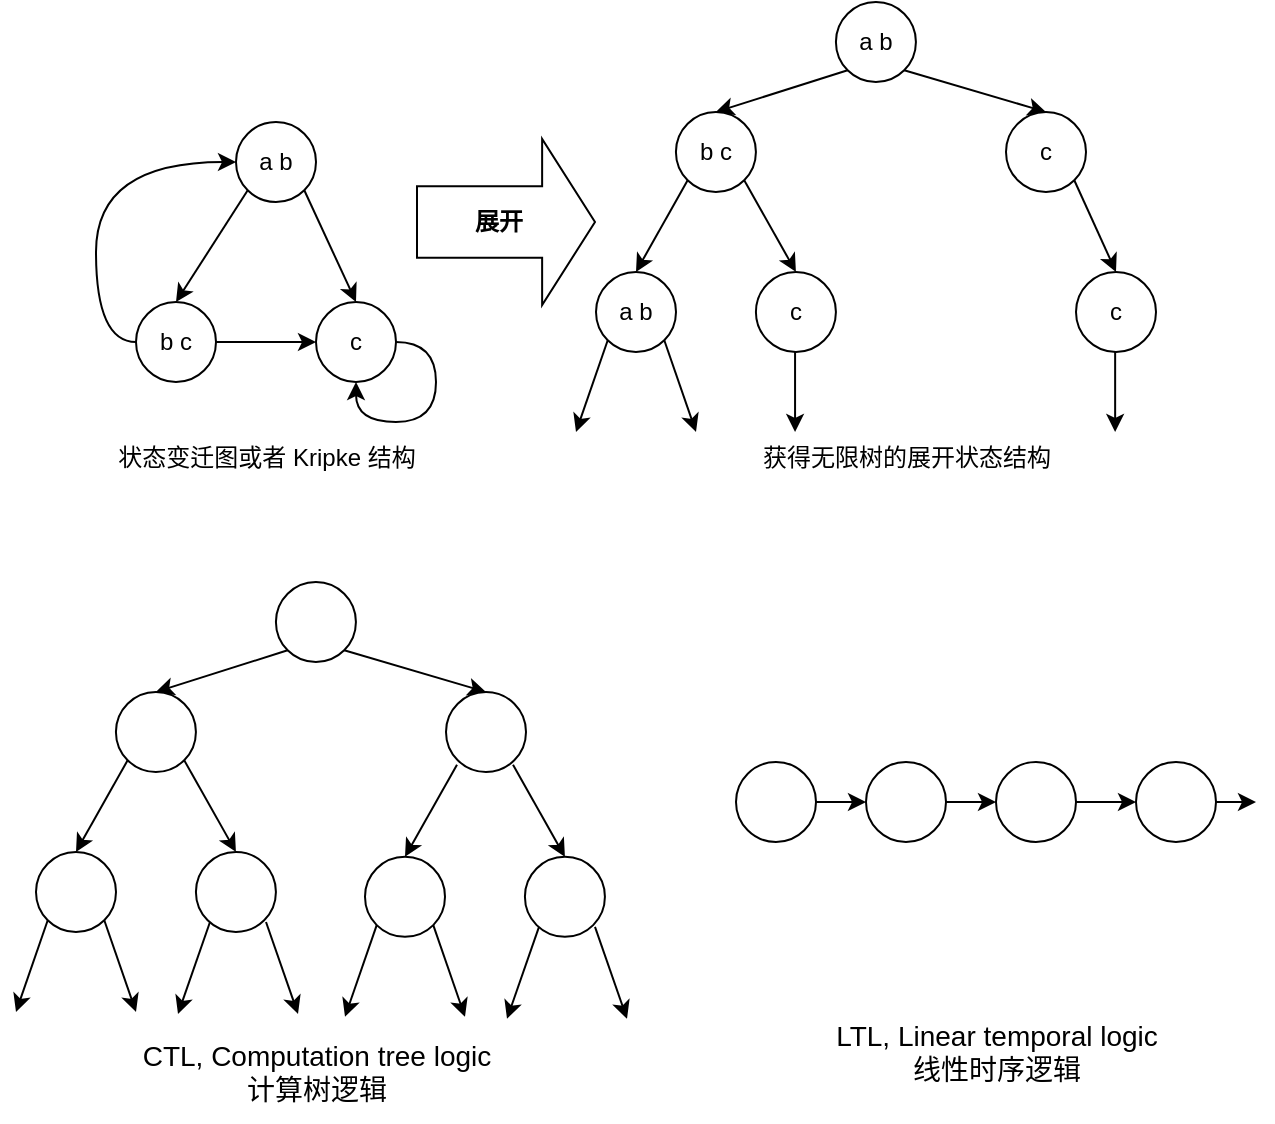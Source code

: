 <mxfile version="24.7.17">
  <diagram name="第 1 页" id="Rr9YAMI6GbGs-H6D3h7q">
    <mxGraphModel dx="1115" dy="981" grid="1" gridSize="10" guides="1" tooltips="1" connect="1" arrows="1" fold="1" page="1" pageScale="1" pageWidth="1169" pageHeight="827" math="0" shadow="0">
      <root>
        <mxCell id="0" />
        <mxCell id="1" parent="0" />
        <mxCell id="3GWAoq8d96hE1Gjhv0C6-4" style="rounded=0;orthogonalLoop=1;jettySize=auto;html=1;exitX=0;exitY=1;exitDx=0;exitDy=0;entryX=0.5;entryY=0;entryDx=0;entryDy=0;" edge="1" parent="1" source="3GWAoq8d96hE1Gjhv0C6-1" target="3GWAoq8d96hE1Gjhv0C6-2">
          <mxGeometry relative="1" as="geometry" />
        </mxCell>
        <mxCell id="3GWAoq8d96hE1Gjhv0C6-5" style="rounded=0;orthogonalLoop=1;jettySize=auto;html=1;exitX=1;exitY=1;exitDx=0;exitDy=0;entryX=0.5;entryY=0;entryDx=0;entryDy=0;" edge="1" parent="1" source="3GWAoq8d96hE1Gjhv0C6-1" target="3GWAoq8d96hE1Gjhv0C6-3">
          <mxGeometry relative="1" as="geometry" />
        </mxCell>
        <mxCell id="3GWAoq8d96hE1Gjhv0C6-1" value="a b" style="ellipse;whiteSpace=wrap;html=1;aspect=fixed;" vertex="1" parent="1">
          <mxGeometry x="180" y="120" width="40" height="40" as="geometry" />
        </mxCell>
        <mxCell id="3GWAoq8d96hE1Gjhv0C6-6" style="edgeStyle=orthogonalEdgeStyle;rounded=0;orthogonalLoop=1;jettySize=auto;html=1;exitX=1;exitY=0.5;exitDx=0;exitDy=0;entryX=0;entryY=0.5;entryDx=0;entryDy=0;" edge="1" parent="1" source="3GWAoq8d96hE1Gjhv0C6-2" target="3GWAoq8d96hE1Gjhv0C6-3">
          <mxGeometry relative="1" as="geometry" />
        </mxCell>
        <mxCell id="3GWAoq8d96hE1Gjhv0C6-7" style="edgeStyle=orthogonalEdgeStyle;rounded=0;orthogonalLoop=1;jettySize=auto;html=1;exitX=0;exitY=0.5;exitDx=0;exitDy=0;entryX=0;entryY=0.5;entryDx=0;entryDy=0;curved=1;" edge="1" parent="1" source="3GWAoq8d96hE1Gjhv0C6-2" target="3GWAoq8d96hE1Gjhv0C6-1">
          <mxGeometry relative="1" as="geometry" />
        </mxCell>
        <mxCell id="3GWAoq8d96hE1Gjhv0C6-2" value="b c" style="ellipse;whiteSpace=wrap;html=1;aspect=fixed;" vertex="1" parent="1">
          <mxGeometry x="130" y="210" width="40" height="40" as="geometry" />
        </mxCell>
        <mxCell id="3GWAoq8d96hE1Gjhv0C6-3" value="c" style="ellipse;whiteSpace=wrap;html=1;aspect=fixed;" vertex="1" parent="1">
          <mxGeometry x="220" y="210" width="40" height="40" as="geometry" />
        </mxCell>
        <mxCell id="3GWAoq8d96hE1Gjhv0C6-8" style="edgeStyle=orthogonalEdgeStyle;rounded=0;orthogonalLoop=1;jettySize=auto;html=1;exitX=1;exitY=0.5;exitDx=0;exitDy=0;entryX=0.5;entryY=1;entryDx=0;entryDy=0;curved=1;" edge="1" parent="1" source="3GWAoq8d96hE1Gjhv0C6-3" target="3GWAoq8d96hE1Gjhv0C6-3">
          <mxGeometry relative="1" as="geometry">
            <Array as="points">
              <mxPoint x="280" y="230" />
              <mxPoint x="280" y="270" />
              <mxPoint x="240" y="270" />
            </Array>
          </mxGeometry>
        </mxCell>
        <mxCell id="3GWAoq8d96hE1Gjhv0C6-9" value="状态变迁图或者 Kripke 结构" style="text;html=1;align=center;verticalAlign=middle;resizable=0;points=[];autosize=1;strokeColor=none;fillColor=none;" vertex="1" parent="1">
          <mxGeometry x="110" y="272.98" width="170" height="30" as="geometry" />
        </mxCell>
        <mxCell id="3GWAoq8d96hE1Gjhv0C6-10" style="rounded=0;orthogonalLoop=1;jettySize=auto;html=1;exitX=0;exitY=1;exitDx=0;exitDy=0;entryX=0.5;entryY=0;entryDx=0;entryDy=0;" edge="1" source="3GWAoq8d96hE1Gjhv0C6-12" target="3GWAoq8d96hE1Gjhv0C6-15" parent="1">
          <mxGeometry relative="1" as="geometry" />
        </mxCell>
        <mxCell id="3GWAoq8d96hE1Gjhv0C6-11" style="rounded=0;orthogonalLoop=1;jettySize=auto;html=1;exitX=1;exitY=1;exitDx=0;exitDy=0;entryX=0.5;entryY=0;entryDx=0;entryDy=0;" edge="1" source="3GWAoq8d96hE1Gjhv0C6-12" target="3GWAoq8d96hE1Gjhv0C6-16" parent="1">
          <mxGeometry relative="1" as="geometry" />
        </mxCell>
        <mxCell id="3GWAoq8d96hE1Gjhv0C6-12" value="a b" style="ellipse;whiteSpace=wrap;html=1;aspect=fixed;" vertex="1" parent="1">
          <mxGeometry x="479.96" y="60.0" width="40" height="40" as="geometry" />
        </mxCell>
        <mxCell id="3GWAoq8d96hE1Gjhv0C6-15" value="b c" style="ellipse;whiteSpace=wrap;html=1;aspect=fixed;" vertex="1" parent="1">
          <mxGeometry x="399.96" y="114.98" width="40" height="40" as="geometry" />
        </mxCell>
        <mxCell id="3GWAoq8d96hE1Gjhv0C6-16" value="c" style="ellipse;whiteSpace=wrap;html=1;aspect=fixed;" vertex="1" parent="1">
          <mxGeometry x="565" y="114.98" width="40" height="40" as="geometry" />
        </mxCell>
        <mxCell id="3GWAoq8d96hE1Gjhv0C6-18" value="a b" style="ellipse;whiteSpace=wrap;html=1;aspect=fixed;" vertex="1" parent="1">
          <mxGeometry x="360" y="194.98" width="40" height="40" as="geometry" />
        </mxCell>
        <mxCell id="3GWAoq8d96hE1Gjhv0C6-19" value="c" style="ellipse;whiteSpace=wrap;html=1;aspect=fixed;" vertex="1" parent="1">
          <mxGeometry x="439.96" y="194.98" width="40" height="40" as="geometry" />
        </mxCell>
        <mxCell id="3GWAoq8d96hE1Gjhv0C6-20" style="rounded=0;orthogonalLoop=1;jettySize=auto;html=1;exitX=0;exitY=1;exitDx=0;exitDy=0;entryX=0.5;entryY=0;entryDx=0;entryDy=0;" edge="1" parent="1" source="3GWAoq8d96hE1Gjhv0C6-15" target="3GWAoq8d96hE1Gjhv0C6-18">
          <mxGeometry relative="1" as="geometry">
            <mxPoint x="453.07" y="173.98" as="sourcePoint" />
            <mxPoint x="387.07" y="194.98" as="targetPoint" />
          </mxGeometry>
        </mxCell>
        <mxCell id="3GWAoq8d96hE1Gjhv0C6-22" style="rounded=0;orthogonalLoop=1;jettySize=auto;html=1;exitX=1;exitY=1;exitDx=0;exitDy=0;entryX=0.5;entryY=0;entryDx=0;entryDy=0;" edge="1" parent="1" source="3GWAoq8d96hE1Gjhv0C6-15" target="3GWAoq8d96hE1Gjhv0C6-19">
          <mxGeometry relative="1" as="geometry">
            <mxPoint x="429.9" y="154.82" as="sourcePoint" />
            <mxPoint x="500.9" y="175.82" as="targetPoint" />
          </mxGeometry>
        </mxCell>
        <mxCell id="3GWAoq8d96hE1Gjhv0C6-23" value="c" style="ellipse;whiteSpace=wrap;html=1;aspect=fixed;" vertex="1" parent="1">
          <mxGeometry x="600" y="194.98" width="40" height="40" as="geometry" />
        </mxCell>
        <mxCell id="3GWAoq8d96hE1Gjhv0C6-25" style="rounded=0;orthogonalLoop=1;jettySize=auto;html=1;exitX=1;exitY=1;exitDx=0;exitDy=0;entryX=0.5;entryY=0;entryDx=0;entryDy=0;" edge="1" parent="1" source="3GWAoq8d96hE1Gjhv0C6-16" target="3GWAoq8d96hE1Gjhv0C6-23">
          <mxGeometry relative="1" as="geometry">
            <mxPoint x="584.9" y="154.84" as="sourcePoint" />
            <mxPoint x="610.9" y="200.84" as="targetPoint" />
          </mxGeometry>
        </mxCell>
        <mxCell id="3GWAoq8d96hE1Gjhv0C6-26" style="rounded=0;orthogonalLoop=1;jettySize=auto;html=1;exitX=0;exitY=1;exitDx=0;exitDy=0;" edge="1" parent="1" source="3GWAoq8d96hE1Gjhv0C6-18">
          <mxGeometry relative="1" as="geometry">
            <mxPoint x="376" y="234.84" as="sourcePoint" />
            <mxPoint x="350" y="274.98" as="targetPoint" />
          </mxGeometry>
        </mxCell>
        <mxCell id="3GWAoq8d96hE1Gjhv0C6-27" style="rounded=0;orthogonalLoop=1;jettySize=auto;html=1;exitX=0.5;exitY=1;exitDx=0;exitDy=0;" edge="1" parent="1">
          <mxGeometry relative="1" as="geometry">
            <mxPoint x="459.53" y="234.98" as="sourcePoint" />
            <mxPoint x="459.53" y="274.98" as="targetPoint" />
          </mxGeometry>
        </mxCell>
        <mxCell id="3GWAoq8d96hE1Gjhv0C6-28" style="rounded=0;orthogonalLoop=1;jettySize=auto;html=1;exitX=0.5;exitY=1;exitDx=0;exitDy=0;" edge="1" parent="1">
          <mxGeometry relative="1" as="geometry">
            <mxPoint x="619.57" y="234.98" as="sourcePoint" />
            <mxPoint x="619.57" y="274.98" as="targetPoint" />
          </mxGeometry>
        </mxCell>
        <mxCell id="3GWAoq8d96hE1Gjhv0C6-29" style="rounded=0;orthogonalLoop=1;jettySize=auto;html=1;exitX=1;exitY=1;exitDx=0;exitDy=0;" edge="1" parent="1" source="3GWAoq8d96hE1Gjhv0C6-18">
          <mxGeometry relative="1" as="geometry">
            <mxPoint x="400.1" y="234.84" as="sourcePoint" />
            <mxPoint x="410" y="274.98" as="targetPoint" />
          </mxGeometry>
        </mxCell>
        <mxCell id="3GWAoq8d96hE1Gjhv0C6-30" value="获得无限树的展开状态结构" style="text;html=1;align=center;verticalAlign=middle;resizable=0;points=[];autosize=1;strokeColor=none;fillColor=none;" vertex="1" parent="1">
          <mxGeometry x="430" y="272.98" width="170" height="30" as="geometry" />
        </mxCell>
        <mxCell id="3GWAoq8d96hE1Gjhv0C6-31" value="" style="shape=flexArrow;endArrow=classic;html=1;rounded=0;width=35.652;endSize=8.478;endWidth=46.389;" edge="1" parent="1">
          <mxGeometry width="50" height="50" relative="1" as="geometry">
            <mxPoint x="270" y="170" as="sourcePoint" />
            <mxPoint x="360" y="170" as="targetPoint" />
          </mxGeometry>
        </mxCell>
        <mxCell id="3GWAoq8d96hE1Gjhv0C6-32" value="&lt;b style=&quot;font-size: 12px;&quot;&gt;&amp;nbsp; &amp;nbsp; &amp;nbsp; &amp;nbsp; &amp;nbsp; &amp;nbsp; &amp;nbsp; &amp;nbsp;展开&lt;/b&gt;" style="edgeLabel;html=1;align=center;verticalAlign=middle;resizable=0;points=[];fontSize=12;labelBackgroundColor=none;" vertex="1" connectable="0" parent="3GWAoq8d96hE1Gjhv0C6-31">
          <mxGeometry x="-0.647" relative="1" as="geometry">
            <mxPoint as="offset" />
          </mxGeometry>
        </mxCell>
        <mxCell id="3GWAoq8d96hE1Gjhv0C6-41" style="rounded=0;orthogonalLoop=1;jettySize=auto;html=1;exitX=0;exitY=1;exitDx=0;exitDy=0;entryX=0.5;entryY=0;entryDx=0;entryDy=0;" edge="1" source="3GWAoq8d96hE1Gjhv0C6-43" target="3GWAoq8d96hE1Gjhv0C6-44" parent="1">
          <mxGeometry relative="1" as="geometry" />
        </mxCell>
        <mxCell id="3GWAoq8d96hE1Gjhv0C6-42" style="rounded=0;orthogonalLoop=1;jettySize=auto;html=1;exitX=1;exitY=1;exitDx=0;exitDy=0;entryX=0.5;entryY=0;entryDx=0;entryDy=0;" edge="1" source="3GWAoq8d96hE1Gjhv0C6-43" target="3GWAoq8d96hE1Gjhv0C6-45" parent="1">
          <mxGeometry relative="1" as="geometry" />
        </mxCell>
        <mxCell id="3GWAoq8d96hE1Gjhv0C6-43" value="" style="ellipse;whiteSpace=wrap;html=1;aspect=fixed;" vertex="1" parent="1">
          <mxGeometry x="199.96" y="350" width="40" height="40" as="geometry" />
        </mxCell>
        <mxCell id="3GWAoq8d96hE1Gjhv0C6-44" value="" style="ellipse;whiteSpace=wrap;html=1;aspect=fixed;" vertex="1" parent="1">
          <mxGeometry x="119.96" y="404.98" width="40" height="40" as="geometry" />
        </mxCell>
        <mxCell id="3GWAoq8d96hE1Gjhv0C6-45" value="" style="ellipse;whiteSpace=wrap;html=1;aspect=fixed;" vertex="1" parent="1">
          <mxGeometry x="285" y="404.98" width="40" height="40" as="geometry" />
        </mxCell>
        <mxCell id="3GWAoq8d96hE1Gjhv0C6-46" value="" style="ellipse;whiteSpace=wrap;html=1;aspect=fixed;" vertex="1" parent="1">
          <mxGeometry x="80" y="484.98" width="40" height="40" as="geometry" />
        </mxCell>
        <mxCell id="3GWAoq8d96hE1Gjhv0C6-47" value="" style="ellipse;whiteSpace=wrap;html=1;aspect=fixed;" vertex="1" parent="1">
          <mxGeometry x="159.96" y="484.98" width="40" height="40" as="geometry" />
        </mxCell>
        <mxCell id="3GWAoq8d96hE1Gjhv0C6-48" style="rounded=0;orthogonalLoop=1;jettySize=auto;html=1;exitX=0;exitY=1;exitDx=0;exitDy=0;entryX=0.5;entryY=0;entryDx=0;entryDy=0;" edge="1" source="3GWAoq8d96hE1Gjhv0C6-44" target="3GWAoq8d96hE1Gjhv0C6-46" parent="1">
          <mxGeometry relative="1" as="geometry">
            <mxPoint x="173.07" y="463.98" as="sourcePoint" />
            <mxPoint x="107.07" y="484.98" as="targetPoint" />
          </mxGeometry>
        </mxCell>
        <mxCell id="3GWAoq8d96hE1Gjhv0C6-49" style="rounded=0;orthogonalLoop=1;jettySize=auto;html=1;exitX=1;exitY=1;exitDx=0;exitDy=0;entryX=0.5;entryY=0;entryDx=0;entryDy=0;" edge="1" source="3GWAoq8d96hE1Gjhv0C6-44" target="3GWAoq8d96hE1Gjhv0C6-47" parent="1">
          <mxGeometry relative="1" as="geometry">
            <mxPoint x="149.9" y="444.82" as="sourcePoint" />
            <mxPoint x="220.9" y="465.82" as="targetPoint" />
          </mxGeometry>
        </mxCell>
        <mxCell id="3GWAoq8d96hE1Gjhv0C6-52" style="rounded=0;orthogonalLoop=1;jettySize=auto;html=1;exitX=0;exitY=1;exitDx=0;exitDy=0;" edge="1" source="3GWAoq8d96hE1Gjhv0C6-46" parent="1">
          <mxGeometry relative="1" as="geometry">
            <mxPoint x="96" y="524.84" as="sourcePoint" />
            <mxPoint x="70" y="564.98" as="targetPoint" />
          </mxGeometry>
        </mxCell>
        <mxCell id="3GWAoq8d96hE1Gjhv0C6-55" style="rounded=0;orthogonalLoop=1;jettySize=auto;html=1;exitX=1;exitY=1;exitDx=0;exitDy=0;" edge="1" source="3GWAoq8d96hE1Gjhv0C6-46" parent="1">
          <mxGeometry relative="1" as="geometry">
            <mxPoint x="120.1" y="524.84" as="sourcePoint" />
            <mxPoint x="130" y="564.98" as="targetPoint" />
          </mxGeometry>
        </mxCell>
        <mxCell id="3GWAoq8d96hE1Gjhv0C6-56" style="rounded=0;orthogonalLoop=1;jettySize=auto;html=1;exitX=0;exitY=1;exitDx=0;exitDy=0;" edge="1" parent="1">
          <mxGeometry relative="1" as="geometry">
            <mxPoint x="167.0" y="520" as="sourcePoint" />
            <mxPoint x="151.0" y="565.98" as="targetPoint" />
          </mxGeometry>
        </mxCell>
        <mxCell id="3GWAoq8d96hE1Gjhv0C6-57" style="rounded=0;orthogonalLoop=1;jettySize=auto;html=1;exitX=1;exitY=1;exitDx=0;exitDy=0;" edge="1" parent="1">
          <mxGeometry relative="1" as="geometry">
            <mxPoint x="195.0" y="520" as="sourcePoint" />
            <mxPoint x="211.0" y="565.98" as="targetPoint" />
          </mxGeometry>
        </mxCell>
        <mxCell id="3GWAoq8d96hE1Gjhv0C6-60" value="" style="ellipse;whiteSpace=wrap;html=1;aspect=fixed;" vertex="1" parent="1">
          <mxGeometry x="244.5" y="487.41" width="40" height="40" as="geometry" />
        </mxCell>
        <mxCell id="3GWAoq8d96hE1Gjhv0C6-61" value="" style="ellipse;whiteSpace=wrap;html=1;aspect=fixed;" vertex="1" parent="1">
          <mxGeometry x="324.46" y="487.41" width="40" height="40" as="geometry" />
        </mxCell>
        <mxCell id="3GWAoq8d96hE1Gjhv0C6-62" style="rounded=0;orthogonalLoop=1;jettySize=auto;html=1;exitX=0;exitY=1;exitDx=0;exitDy=0;entryX=0.5;entryY=0;entryDx=0;entryDy=0;" edge="1" target="3GWAoq8d96hE1Gjhv0C6-60" parent="1">
          <mxGeometry relative="1" as="geometry">
            <mxPoint x="290.5" y="441.43" as="sourcePoint" />
            <mxPoint x="271.57" y="487.41" as="targetPoint" />
          </mxGeometry>
        </mxCell>
        <mxCell id="3GWAoq8d96hE1Gjhv0C6-63" style="rounded=0;orthogonalLoop=1;jettySize=auto;html=1;exitX=1;exitY=1;exitDx=0;exitDy=0;entryX=0.5;entryY=0;entryDx=0;entryDy=0;" edge="1" target="3GWAoq8d96hE1Gjhv0C6-61" parent="1">
          <mxGeometry relative="1" as="geometry">
            <mxPoint x="318.5" y="441.43" as="sourcePoint" />
            <mxPoint x="385.4" y="468.25" as="targetPoint" />
          </mxGeometry>
        </mxCell>
        <mxCell id="3GWAoq8d96hE1Gjhv0C6-64" style="rounded=0;orthogonalLoop=1;jettySize=auto;html=1;exitX=0;exitY=1;exitDx=0;exitDy=0;" edge="1" source="3GWAoq8d96hE1Gjhv0C6-60" parent="1">
          <mxGeometry relative="1" as="geometry">
            <mxPoint x="260.5" y="527.27" as="sourcePoint" />
            <mxPoint x="234.5" y="567.41" as="targetPoint" />
          </mxGeometry>
        </mxCell>
        <mxCell id="3GWAoq8d96hE1Gjhv0C6-65" style="rounded=0;orthogonalLoop=1;jettySize=auto;html=1;exitX=1;exitY=1;exitDx=0;exitDy=0;" edge="1" source="3GWAoq8d96hE1Gjhv0C6-60" parent="1">
          <mxGeometry relative="1" as="geometry">
            <mxPoint x="284.6" y="527.27" as="sourcePoint" />
            <mxPoint x="294.5" y="567.41" as="targetPoint" />
          </mxGeometry>
        </mxCell>
        <mxCell id="3GWAoq8d96hE1Gjhv0C6-66" style="rounded=0;orthogonalLoop=1;jettySize=auto;html=1;exitX=0;exitY=1;exitDx=0;exitDy=0;" edge="1" parent="1">
          <mxGeometry relative="1" as="geometry">
            <mxPoint x="331.5" y="522.43" as="sourcePoint" />
            <mxPoint x="315.5" y="568.41" as="targetPoint" />
          </mxGeometry>
        </mxCell>
        <mxCell id="3GWAoq8d96hE1Gjhv0C6-67" style="rounded=0;orthogonalLoop=1;jettySize=auto;html=1;exitX=1;exitY=1;exitDx=0;exitDy=0;" edge="1" parent="1">
          <mxGeometry relative="1" as="geometry">
            <mxPoint x="359.5" y="522.43" as="sourcePoint" />
            <mxPoint x="375.5" y="568.41" as="targetPoint" />
          </mxGeometry>
        </mxCell>
        <mxCell id="3GWAoq8d96hE1Gjhv0C6-68" value="&lt;font style=&quot;font-size: 14px;&quot;&gt;CTL,&amp;nbsp;Computation tree logic&lt;/font&gt;&lt;div&gt;&lt;span style=&quot;font-size: 14px;&quot;&gt;计算树逻辑&lt;/span&gt;&lt;/div&gt;" style="text;html=1;align=center;verticalAlign=middle;resizable=0;points=[];autosize=1;strokeColor=none;fillColor=none;" vertex="1" parent="1">
          <mxGeometry x="119.96" y="570" width="200" height="50" as="geometry" />
        </mxCell>
        <mxCell id="3GWAoq8d96hE1Gjhv0C6-74" style="edgeStyle=orthogonalEdgeStyle;rounded=0;orthogonalLoop=1;jettySize=auto;html=1;exitX=1;exitY=0.5;exitDx=0;exitDy=0;entryX=0;entryY=0.5;entryDx=0;entryDy=0;" edge="1" parent="1" source="3GWAoq8d96hE1Gjhv0C6-69" target="3GWAoq8d96hE1Gjhv0C6-70">
          <mxGeometry relative="1" as="geometry" />
        </mxCell>
        <mxCell id="3GWAoq8d96hE1Gjhv0C6-69" value="" style="ellipse;whiteSpace=wrap;html=1;aspect=fixed;" vertex="1" parent="1">
          <mxGeometry x="430" y="440" width="40" height="40" as="geometry" />
        </mxCell>
        <mxCell id="3GWAoq8d96hE1Gjhv0C6-75" style="edgeStyle=orthogonalEdgeStyle;rounded=0;orthogonalLoop=1;jettySize=auto;html=1;exitX=1;exitY=0.5;exitDx=0;exitDy=0;entryX=0;entryY=0.5;entryDx=0;entryDy=0;" edge="1" parent="1" source="3GWAoq8d96hE1Gjhv0C6-70" target="3GWAoq8d96hE1Gjhv0C6-71">
          <mxGeometry relative="1" as="geometry" />
        </mxCell>
        <mxCell id="3GWAoq8d96hE1Gjhv0C6-70" value="" style="ellipse;whiteSpace=wrap;html=1;aspect=fixed;" vertex="1" parent="1">
          <mxGeometry x="495" y="440" width="40" height="40" as="geometry" />
        </mxCell>
        <mxCell id="3GWAoq8d96hE1Gjhv0C6-76" style="edgeStyle=orthogonalEdgeStyle;rounded=0;orthogonalLoop=1;jettySize=auto;html=1;exitX=1;exitY=0.5;exitDx=0;exitDy=0;entryX=0;entryY=0.5;entryDx=0;entryDy=0;" edge="1" parent="1" source="3GWAoq8d96hE1Gjhv0C6-71" target="3GWAoq8d96hE1Gjhv0C6-72">
          <mxGeometry relative="1" as="geometry" />
        </mxCell>
        <mxCell id="3GWAoq8d96hE1Gjhv0C6-71" value="" style="ellipse;whiteSpace=wrap;html=1;aspect=fixed;" vertex="1" parent="1">
          <mxGeometry x="560" y="440" width="40" height="40" as="geometry" />
        </mxCell>
        <mxCell id="3GWAoq8d96hE1Gjhv0C6-77" style="edgeStyle=orthogonalEdgeStyle;rounded=0;orthogonalLoop=1;jettySize=auto;html=1;exitX=1;exitY=0.5;exitDx=0;exitDy=0;" edge="1" parent="1" source="3GWAoq8d96hE1Gjhv0C6-72">
          <mxGeometry relative="1" as="geometry">
            <mxPoint x="690.0" y="459.87" as="targetPoint" />
          </mxGeometry>
        </mxCell>
        <mxCell id="3GWAoq8d96hE1Gjhv0C6-72" value="" style="ellipse;whiteSpace=wrap;html=1;aspect=fixed;" vertex="1" parent="1">
          <mxGeometry x="630" y="440" width="40" height="40" as="geometry" />
        </mxCell>
        <mxCell id="3GWAoq8d96hE1Gjhv0C6-78" value="&lt;font style=&quot;font-size: 14px;&quot;&gt;LTL,&amp;nbsp;Linear temporal logic&lt;/font&gt;&lt;div&gt;&lt;span style=&quot;font-size: 14px;&quot;&gt;线性时序逻辑&lt;/span&gt;&lt;br&gt;&lt;/div&gt;" style="text;html=1;align=center;verticalAlign=middle;resizable=0;points=[];autosize=1;strokeColor=none;fillColor=none;" vertex="1" parent="1">
          <mxGeometry x="470" y="560" width="180" height="50" as="geometry" />
        </mxCell>
      </root>
    </mxGraphModel>
  </diagram>
</mxfile>
